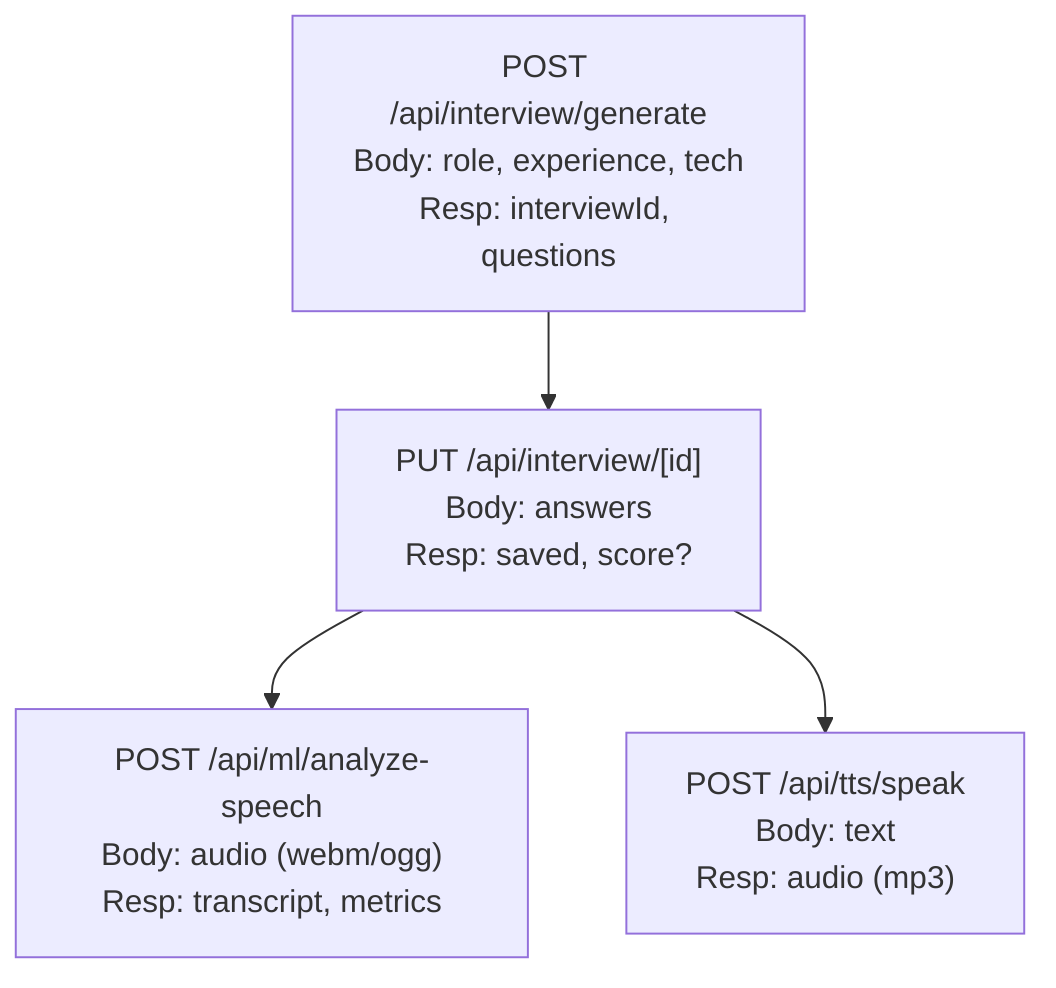 flowchart TB
  A["POST /api/interview/generate\nBody: role, experience, tech\nResp: interviewId, questions"]
  B["PUT /api/interview/[id]\nBody: answers\nResp: saved, score?"]
  C["POST /api/ml/analyze-speech\nBody: audio (webm/ogg)\nResp: transcript, metrics"]
  D["POST /api/tts/speak\nBody: text\nResp: audio (mp3)"]

  A --> B
  B --> C
  B --> D